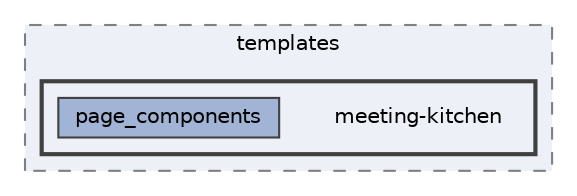 digraph "resources/views/frontend/templates/meeting-kitchen"
{
 // LATEX_PDF_SIZE
  bgcolor="transparent";
  edge [fontname=Helvetica,fontsize=10,labelfontname=Helvetica,labelfontsize=10];
  node [fontname=Helvetica,fontsize=10,shape=box,height=0.2,width=0.4];
  compound=true
  subgraph clusterdir_b68ad2a08d9dbb16df3966eda3baa793 {
    graph [ bgcolor="#edf0f7", pencolor="grey50", label="templates", fontname=Helvetica,fontsize=10 style="filled,dashed", URL="dir_b68ad2a08d9dbb16df3966eda3baa793.html",tooltip=""]
  subgraph clusterdir_aba9ce3b510b3b348ec1ed26ffacb4a9 {
    graph [ bgcolor="#edf0f7", pencolor="grey25", label="", fontname=Helvetica,fontsize=10 style="filled,bold", URL="dir_aba9ce3b510b3b348ec1ed26ffacb4a9.html",tooltip=""]
    dir_aba9ce3b510b3b348ec1ed26ffacb4a9 [shape=plaintext, label="meeting-kitchen"];
  dir_860cdece3205a5573a8408496df8ee9c [label="page_components", fillcolor="#a2b4d6", color="grey25", style="filled", URL="dir_860cdece3205a5573a8408496df8ee9c.html",tooltip=""];
  }
  }
}
